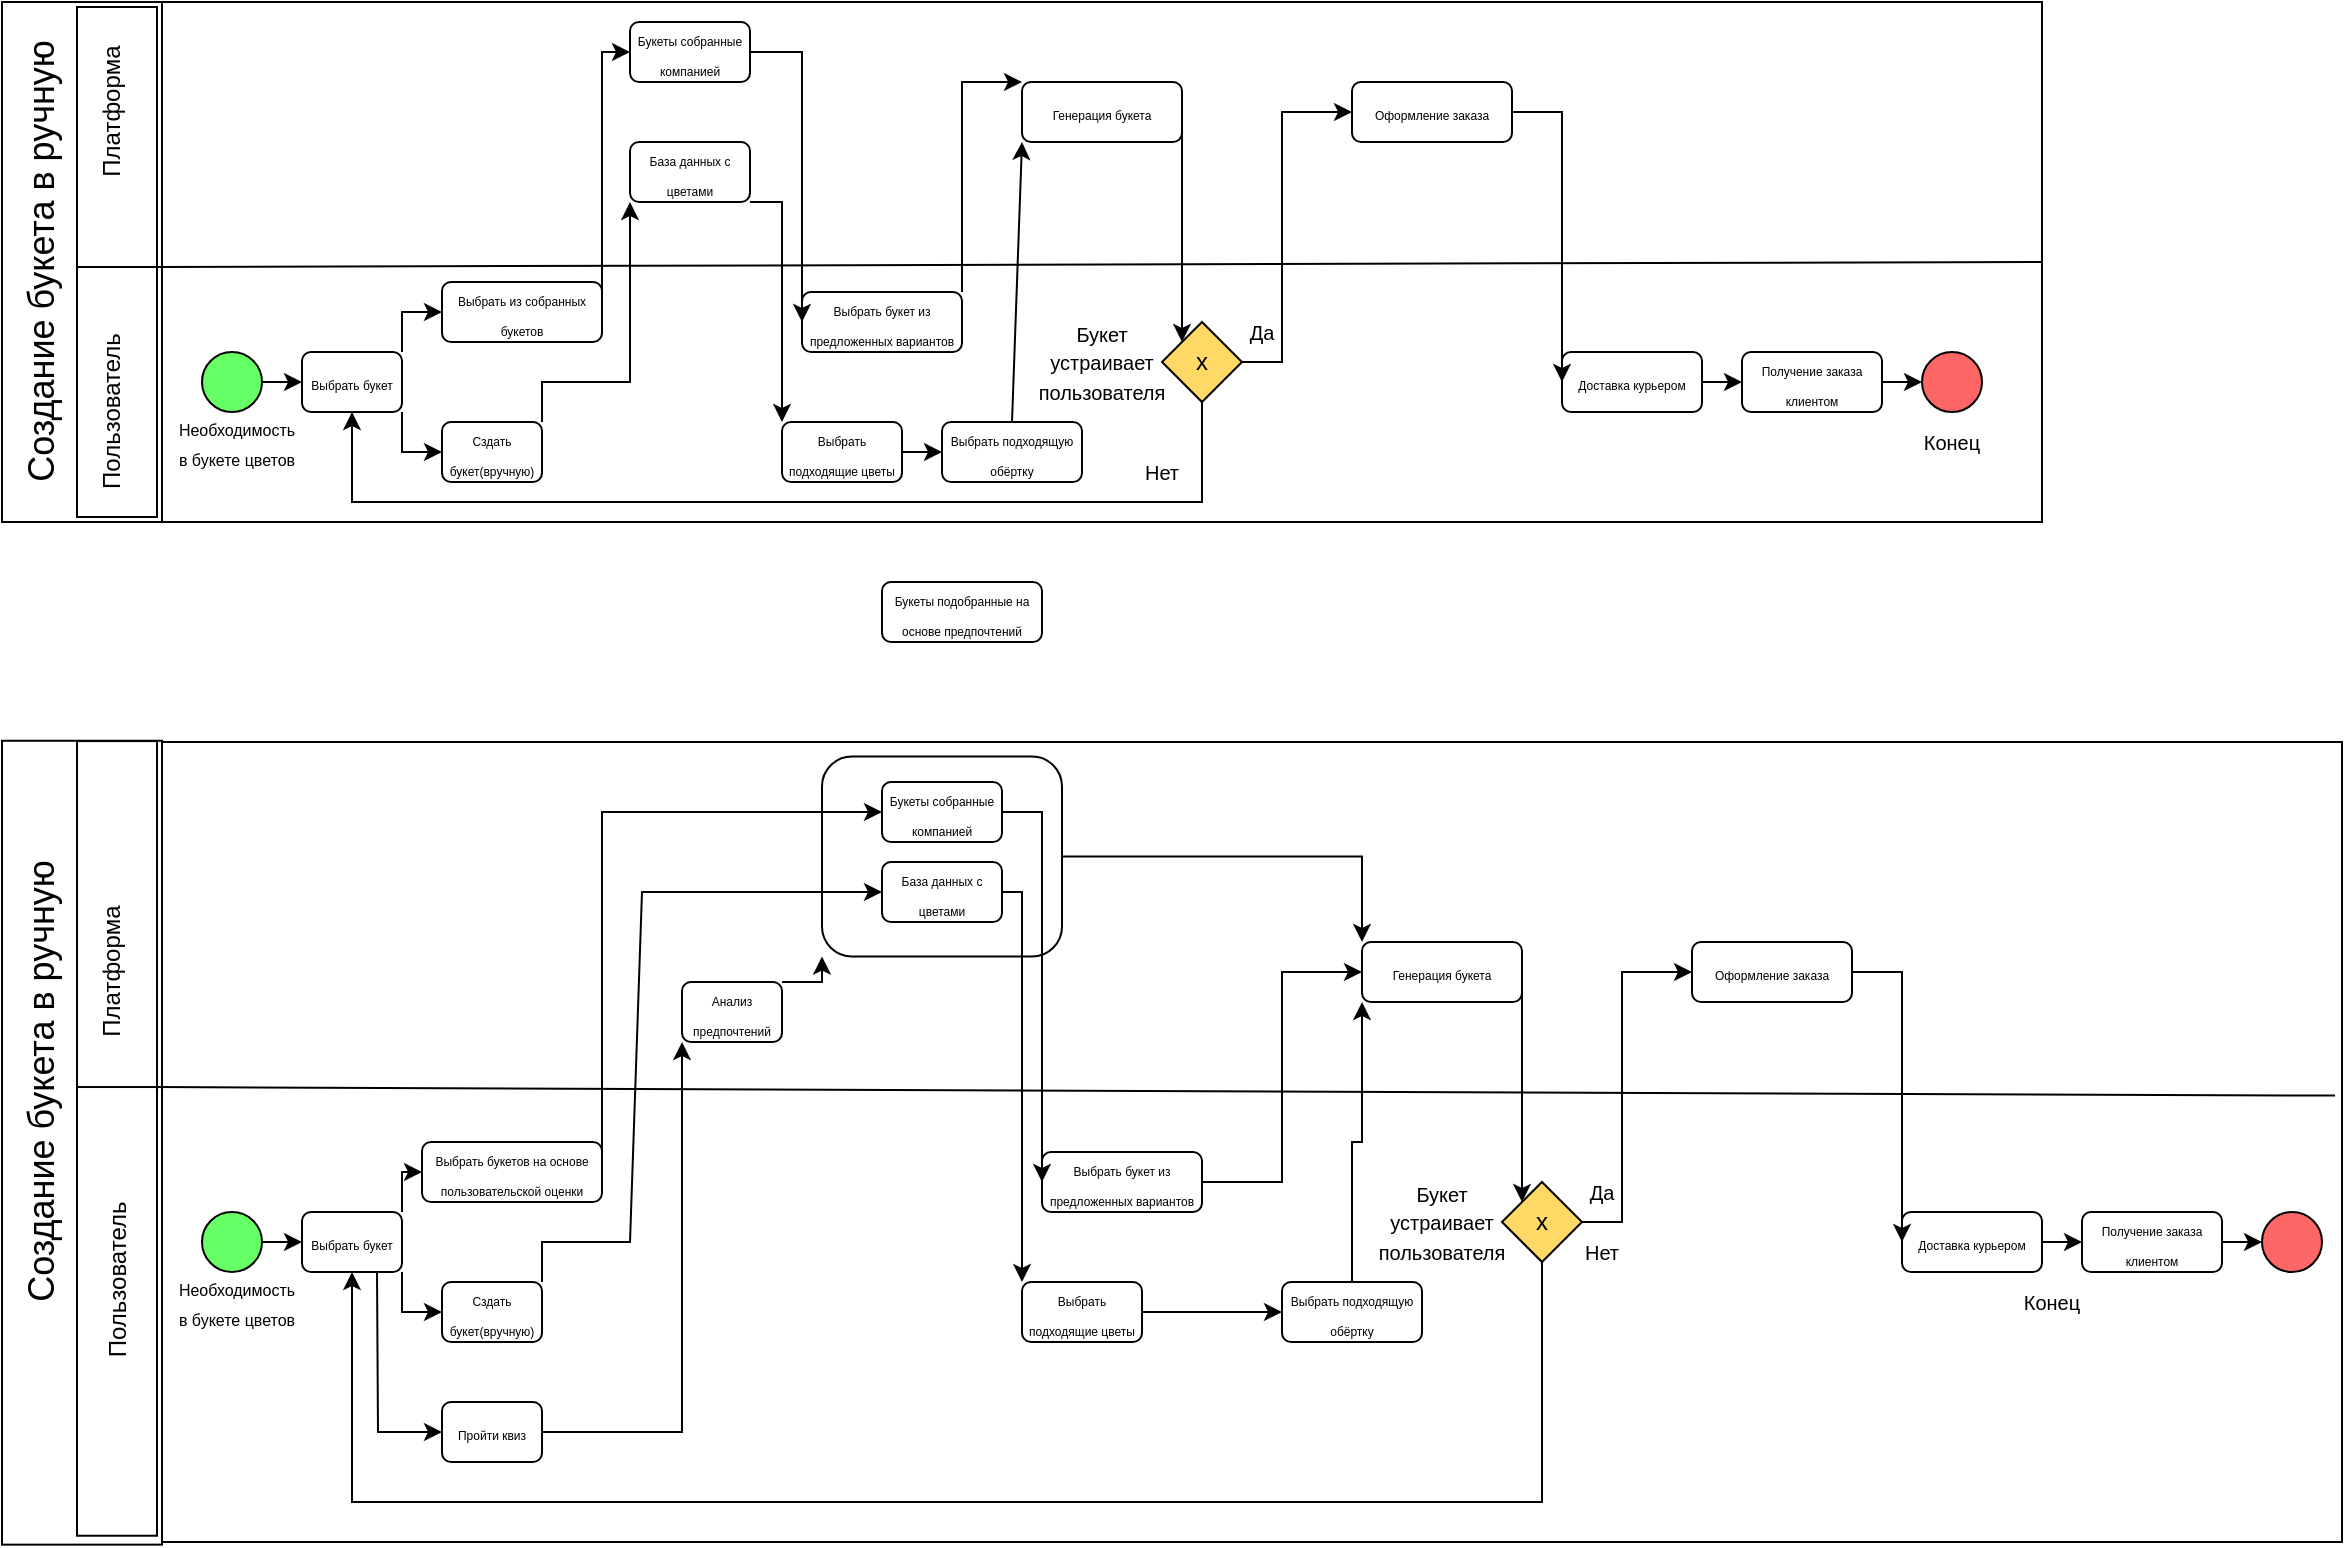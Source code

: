 <mxfile version="24.7.17">
  <diagram name="Страница — 1" id="3rtlXVry58zjv5SGgoLC">
    <mxGraphModel dx="115" dy="61" grid="1" gridSize="10" guides="1" tooltips="1" connect="1" arrows="1" fold="1" page="1" pageScale="1" pageWidth="827" pageHeight="1169" math="0" shadow="0">
      <root>
        <mxCell id="0" />
        <mxCell id="1" parent="0" />
        <mxCell id="7-rm_d8dObLClZ-sB8C9-96" value="" style="rounded=0;whiteSpace=wrap;html=1;" vertex="1" parent="1">
          <mxGeometry x="50" y="500" width="1160" height="400" as="geometry" />
        </mxCell>
        <mxCell id="7-rm_d8dObLClZ-sB8C9-5" value="" style="rounded=0;whiteSpace=wrap;html=1;" vertex="1" parent="1">
          <mxGeometry x="50" y="130" width="1010" height="260" as="geometry" />
        </mxCell>
        <mxCell id="7-rm_d8dObLClZ-sB8C9-7" value="" style="rounded=0;whiteSpace=wrap;html=1;rotation=-90;" vertex="1" parent="1">
          <mxGeometry x="-50" y="220" width="260" height="80" as="geometry" />
        </mxCell>
        <mxCell id="7-rm_d8dObLClZ-sB8C9-8" value="" style="rounded=0;whiteSpace=wrap;html=1;rotation=-90;" vertex="1" parent="1">
          <mxGeometry x="32.5" y="177.5" width="130" height="40" as="geometry" />
        </mxCell>
        <mxCell id="7-rm_d8dObLClZ-sB8C9-1" value="" style="ellipse;whiteSpace=wrap;html=1;aspect=fixed;fillColor=#66FF66;" vertex="1" parent="1">
          <mxGeometry x="140" y="305" width="30" height="30" as="geometry" />
        </mxCell>
        <mxCell id="7-rm_d8dObLClZ-sB8C9-2" value="&lt;font style=&quot;font-size: 18px;&quot;&gt;Создание букета в ручную&lt;/font&gt;" style="text;html=1;align=center;verticalAlign=middle;resizable=0;points=[];autosize=1;strokeColor=none;fillColor=none;rotation=-90;" vertex="1" parent="1">
          <mxGeometry x="-65" y="240" width="250" height="40" as="geometry" />
        </mxCell>
        <mxCell id="7-rm_d8dObLClZ-sB8C9-3" value="Платформа" style="text;html=1;align=center;verticalAlign=middle;resizable=0;points=[];autosize=1;strokeColor=none;fillColor=none;rotation=-90;" vertex="1" parent="1">
          <mxGeometry x="50" y="170" width="90" height="30" as="geometry" />
        </mxCell>
        <mxCell id="7-rm_d8dObLClZ-sB8C9-9" value="" style="rounded=0;whiteSpace=wrap;html=1;rotation=-90;" vertex="1" parent="1">
          <mxGeometry x="35" y="305" width="125" height="40" as="geometry" />
        </mxCell>
        <mxCell id="7-rm_d8dObLClZ-sB8C9-155" style="edgeStyle=orthogonalEdgeStyle;rounded=0;orthogonalLoop=1;jettySize=auto;html=1;exitX=1;exitY=0.5;exitDx=0;exitDy=0;entryX=0;entryY=0;entryDx=0;entryDy=0;" edge="1" parent="1" source="7-rm_d8dObLClZ-sB8C9-146" target="7-rm_d8dObLClZ-sB8C9-113">
          <mxGeometry relative="1" as="geometry" />
        </mxCell>
        <mxCell id="7-rm_d8dObLClZ-sB8C9-146" value="" style="rounded=1;whiteSpace=wrap;html=1;" vertex="1" parent="1">
          <mxGeometry x="450" y="507.27" width="120" height="100" as="geometry" />
        </mxCell>
        <mxCell id="7-rm_d8dObLClZ-sB8C9-4" value="Пользователь" style="text;html=1;align=center;verticalAlign=middle;resizable=0;points=[];autosize=1;strokeColor=none;fillColor=none;rotation=-90;" vertex="1" parent="1">
          <mxGeometry x="45" y="320" width="100" height="30" as="geometry" />
        </mxCell>
        <mxCell id="7-rm_d8dObLClZ-sB8C9-10" value="" style="endArrow=none;html=1;rounded=0;exitX=1;exitY=0.5;exitDx=0;exitDy=0;entryX=1;entryY=1;entryDx=0;entryDy=0;" edge="1" parent="1" source="7-rm_d8dObLClZ-sB8C9-5" target="7-rm_d8dObLClZ-sB8C9-9">
          <mxGeometry width="50" height="50" relative="1" as="geometry">
            <mxPoint x="505.312" y="480" as="sourcePoint" />
            <mxPoint x="460" y="430" as="targetPoint" />
          </mxGeometry>
        </mxCell>
        <mxCell id="7-rm_d8dObLClZ-sB8C9-11" value="&lt;font style=&quot;font-size: 6px;&quot;&gt;Выбрать букет&lt;/font&gt;" style="rounded=1;whiteSpace=wrap;html=1;" vertex="1" parent="1">
          <mxGeometry x="190" y="305" width="50" height="30" as="geometry" />
        </mxCell>
        <mxCell id="7-rm_d8dObLClZ-sB8C9-12" value="&lt;font style=&quot;font-size: 6px;&quot;&gt;Сздать букет(вручную)&lt;/font&gt;" style="rounded=1;whiteSpace=wrap;html=1;" vertex="1" parent="1">
          <mxGeometry x="260" y="340" width="50" height="30" as="geometry" />
        </mxCell>
        <mxCell id="7-rm_d8dObLClZ-sB8C9-13" value="&lt;span style=&quot;font-size: 6px;&quot;&gt;Выбрать подходящие цветы&lt;/span&gt;" style="rounded=1;whiteSpace=wrap;html=1;" vertex="1" parent="1">
          <mxGeometry x="430" y="340" width="60" height="30" as="geometry" />
        </mxCell>
        <mxCell id="7-rm_d8dObLClZ-sB8C9-14" value="&lt;span style=&quot;font-size: 6px;&quot;&gt;Выбрать подходящую обёртку&lt;/span&gt;" style="rounded=1;whiteSpace=wrap;html=1;" vertex="1" parent="1">
          <mxGeometry x="510" y="340" width="70" height="30" as="geometry" />
        </mxCell>
        <mxCell id="7-rm_d8dObLClZ-sB8C9-16" value="&lt;font style=&quot;font-size: 6px;&quot;&gt;Выбрать букет из предложенных вариантов&lt;/font&gt;" style="rounded=1;whiteSpace=wrap;html=1;" vertex="1" parent="1">
          <mxGeometry x="440" y="275" width="80" height="30" as="geometry" />
        </mxCell>
        <mxCell id="7-rm_d8dObLClZ-sB8C9-18" value="&lt;span style=&quot;font-size: 6px;&quot;&gt;Оформление заказа&lt;/span&gt;" style="rounded=1;whiteSpace=wrap;html=1;" vertex="1" parent="1">
          <mxGeometry x="715" y="170" width="80" height="30" as="geometry" />
        </mxCell>
        <mxCell id="7-rm_d8dObLClZ-sB8C9-19" value="х" style="rhombus;whiteSpace=wrap;html=1;fillColor=#FFD966;" vertex="1" parent="1">
          <mxGeometry x="620" y="290" width="40" height="40" as="geometry" />
        </mxCell>
        <mxCell id="7-rm_d8dObLClZ-sB8C9-21" value="&lt;font style=&quot;font-size: 10px;&quot;&gt;Букет устраивает пользователя&lt;/font&gt;" style="text;html=1;align=center;verticalAlign=middle;whiteSpace=wrap;rounded=0;" vertex="1" parent="1">
          <mxGeometry x="560" y="295" width="60" height="30" as="geometry" />
        </mxCell>
        <mxCell id="7-rm_d8dObLClZ-sB8C9-22" value="&lt;span style=&quot;font-size: 6px;&quot;&gt;Генерация букета&lt;/span&gt;" style="rounded=1;whiteSpace=wrap;html=1;" vertex="1" parent="1">
          <mxGeometry x="550" y="170" width="80" height="30" as="geometry" />
        </mxCell>
        <mxCell id="7-rm_d8dObLClZ-sB8C9-24" value="" style="endArrow=classic;html=1;rounded=0;exitX=1;exitY=0.5;exitDx=0;exitDy=0;entryX=0;entryY=0.5;entryDx=0;entryDy=0;" edge="1" parent="1" source="7-rm_d8dObLClZ-sB8C9-1" target="7-rm_d8dObLClZ-sB8C9-11">
          <mxGeometry width="50" height="50" relative="1" as="geometry">
            <mxPoint x="170" y="300" as="sourcePoint" />
            <mxPoint x="220" y="250" as="targetPoint" />
          </mxGeometry>
        </mxCell>
        <mxCell id="7-rm_d8dObLClZ-sB8C9-25" value="" style="endArrow=classic;html=1;rounded=0;exitX=1;exitY=0;exitDx=0;exitDy=0;entryX=0;entryY=0.5;entryDx=0;entryDy=0;" edge="1" parent="1" source="7-rm_d8dObLClZ-sB8C9-11" target="7-rm_d8dObLClZ-sB8C9-91">
          <mxGeometry width="50" height="50" relative="1" as="geometry">
            <mxPoint x="440" y="310" as="sourcePoint" />
            <mxPoint x="490" y="260" as="targetPoint" />
            <Array as="points">
              <mxPoint x="240" y="285" />
            </Array>
          </mxGeometry>
        </mxCell>
        <mxCell id="7-rm_d8dObLClZ-sB8C9-26" value="" style="endArrow=classic;html=1;rounded=0;exitX=1;exitY=1;exitDx=0;exitDy=0;entryX=0;entryY=0.5;entryDx=0;entryDy=0;" edge="1" parent="1" source="7-rm_d8dObLClZ-sB8C9-11" target="7-rm_d8dObLClZ-sB8C9-12">
          <mxGeometry width="50" height="50" relative="1" as="geometry">
            <mxPoint x="440" y="310" as="sourcePoint" />
            <mxPoint x="490" y="260" as="targetPoint" />
            <Array as="points">
              <mxPoint x="240" y="355" />
            </Array>
          </mxGeometry>
        </mxCell>
        <mxCell id="7-rm_d8dObLClZ-sB8C9-28" value="" style="endArrow=classic;html=1;rounded=0;exitX=1;exitY=0.5;exitDx=0;exitDy=0;entryX=0;entryY=0.5;entryDx=0;entryDy=0;" edge="1" parent="1" source="7-rm_d8dObLClZ-sB8C9-13" target="7-rm_d8dObLClZ-sB8C9-14">
          <mxGeometry width="50" height="50" relative="1" as="geometry">
            <mxPoint x="530" y="310" as="sourcePoint" />
            <mxPoint x="580" y="260" as="targetPoint" />
          </mxGeometry>
        </mxCell>
        <mxCell id="7-rm_d8dObLClZ-sB8C9-29" value="" style="endArrow=classic;html=1;rounded=0;exitX=1;exitY=0;exitDx=0;exitDy=0;entryX=0;entryY=0;entryDx=0;entryDy=0;" edge="1" parent="1" source="7-rm_d8dObLClZ-sB8C9-16" target="7-rm_d8dObLClZ-sB8C9-22">
          <mxGeometry width="50" height="50" relative="1" as="geometry">
            <mxPoint x="540" y="310" as="sourcePoint" />
            <mxPoint x="590" y="260" as="targetPoint" />
            <Array as="points">
              <mxPoint x="520" y="170" />
            </Array>
          </mxGeometry>
        </mxCell>
        <mxCell id="7-rm_d8dObLClZ-sB8C9-30" value="" style="endArrow=classic;html=1;rounded=0;exitX=0.5;exitY=0;exitDx=0;exitDy=0;entryX=0;entryY=1;entryDx=0;entryDy=0;" edge="1" parent="1" source="7-rm_d8dObLClZ-sB8C9-14" target="7-rm_d8dObLClZ-sB8C9-22">
          <mxGeometry width="50" height="50" relative="1" as="geometry">
            <mxPoint x="540" y="310" as="sourcePoint" />
            <mxPoint x="590" y="260" as="targetPoint" />
            <Array as="points" />
          </mxGeometry>
        </mxCell>
        <mxCell id="7-rm_d8dObLClZ-sB8C9-31" value="" style="endArrow=classic;html=1;rounded=0;entryX=0;entryY=0;entryDx=0;entryDy=0;exitX=1;exitY=0.5;exitDx=0;exitDy=0;" edge="1" parent="1" source="7-rm_d8dObLClZ-sB8C9-22" target="7-rm_d8dObLClZ-sB8C9-19">
          <mxGeometry width="50" height="50" relative="1" as="geometry">
            <mxPoint x="540" y="310" as="sourcePoint" />
            <mxPoint x="590" y="260" as="targetPoint" />
            <Array as="points" />
          </mxGeometry>
        </mxCell>
        <mxCell id="7-rm_d8dObLClZ-sB8C9-32" value="" style="endArrow=classic;html=1;rounded=0;entryX=0;entryY=0.5;entryDx=0;entryDy=0;exitX=1;exitY=0.5;exitDx=0;exitDy=0;" edge="1" parent="1" source="7-rm_d8dObLClZ-sB8C9-19" target="7-rm_d8dObLClZ-sB8C9-18">
          <mxGeometry width="50" height="50" relative="1" as="geometry">
            <mxPoint x="540" y="310" as="sourcePoint" />
            <mxPoint x="590" y="260" as="targetPoint" />
            <Array as="points">
              <mxPoint x="680" y="310" />
              <mxPoint x="680" y="185" />
            </Array>
          </mxGeometry>
        </mxCell>
        <mxCell id="7-rm_d8dObLClZ-sB8C9-35" value="&lt;span style=&quot;font-size: 6px;&quot;&gt;Д&lt;/span&gt;&lt;span style=&quot;font-size: 6px; background-color: initial;&quot;&gt;оставка курьером&lt;/span&gt;" style="rounded=1;whiteSpace=wrap;html=1;" vertex="1" parent="1">
          <mxGeometry x="820" y="305" width="70" height="30" as="geometry" />
        </mxCell>
        <mxCell id="7-rm_d8dObLClZ-sB8C9-36" value="" style="endArrow=classic;html=1;rounded=0;entryX=0;entryY=0.5;entryDx=0;entryDy=0;exitX=1;exitY=0.5;exitDx=0;exitDy=0;" edge="1" parent="1" source="7-rm_d8dObLClZ-sB8C9-18" target="7-rm_d8dObLClZ-sB8C9-35">
          <mxGeometry width="50" height="50" relative="1" as="geometry">
            <mxPoint x="700" y="310" as="sourcePoint" />
            <mxPoint x="750" y="260" as="targetPoint" />
            <Array as="points">
              <mxPoint x="820" y="185" />
            </Array>
          </mxGeometry>
        </mxCell>
        <mxCell id="7-rm_d8dObLClZ-sB8C9-45" style="edgeStyle=orthogonalEdgeStyle;rounded=0;orthogonalLoop=1;jettySize=auto;html=1;exitX=1;exitY=0.5;exitDx=0;exitDy=0;entryX=0;entryY=0.5;entryDx=0;entryDy=0;" edge="1" parent="1" source="7-rm_d8dObLClZ-sB8C9-37" target="7-rm_d8dObLClZ-sB8C9-44">
          <mxGeometry relative="1" as="geometry" />
        </mxCell>
        <mxCell id="7-rm_d8dObLClZ-sB8C9-37" value="&lt;span style=&quot;font-size: 6px;&quot;&gt;Получение заказа клиентом&lt;/span&gt;" style="rounded=1;whiteSpace=wrap;html=1;" vertex="1" parent="1">
          <mxGeometry x="910" y="305" width="70" height="30" as="geometry" />
        </mxCell>
        <mxCell id="7-rm_d8dObLClZ-sB8C9-38" value="" style="endArrow=classic;html=1;rounded=0;exitX=1;exitY=0.5;exitDx=0;exitDy=0;entryX=0;entryY=0.5;entryDx=0;entryDy=0;" edge="1" parent="1" source="7-rm_d8dObLClZ-sB8C9-35" target="7-rm_d8dObLClZ-sB8C9-37">
          <mxGeometry width="50" height="50" relative="1" as="geometry">
            <mxPoint x="700" y="310" as="sourcePoint" />
            <mxPoint x="750" y="260" as="targetPoint" />
          </mxGeometry>
        </mxCell>
        <mxCell id="7-rm_d8dObLClZ-sB8C9-39" value="" style="endArrow=classic;html=1;rounded=0;exitX=0.5;exitY=1;exitDx=0;exitDy=0;entryX=0.5;entryY=1;entryDx=0;entryDy=0;" edge="1" parent="1" source="7-rm_d8dObLClZ-sB8C9-19" target="7-rm_d8dObLClZ-sB8C9-11">
          <mxGeometry width="50" height="50" relative="1" as="geometry">
            <mxPoint x="670" y="290" as="sourcePoint" />
            <mxPoint x="720" y="240" as="targetPoint" />
            <Array as="points">
              <mxPoint x="640" y="380" />
              <mxPoint x="215" y="380" />
            </Array>
          </mxGeometry>
        </mxCell>
        <mxCell id="7-rm_d8dObLClZ-sB8C9-41" value="&lt;font style=&quot;font-size: 10px;&quot;&gt;Нет&lt;/font&gt;" style="text;html=1;align=center;verticalAlign=middle;whiteSpace=wrap;rounded=0;" vertex="1" parent="1">
          <mxGeometry x="590" y="350" width="60" height="30" as="geometry" />
        </mxCell>
        <mxCell id="7-rm_d8dObLClZ-sB8C9-42" value="&lt;font style=&quot;font-size: 10px;&quot;&gt;Да&lt;/font&gt;" style="text;html=1;align=center;verticalAlign=middle;whiteSpace=wrap;rounded=0;" vertex="1" parent="1">
          <mxGeometry x="640" y="280" width="60" height="30" as="geometry" />
        </mxCell>
        <mxCell id="7-rm_d8dObLClZ-sB8C9-44" value="" style="ellipse;whiteSpace=wrap;html=1;aspect=fixed;fillColor=#FF6666;" vertex="1" parent="1">
          <mxGeometry x="1000" y="305" width="30" height="30" as="geometry" />
        </mxCell>
        <mxCell id="7-rm_d8dObLClZ-sB8C9-46" value="&lt;font style=&quot;font-size: 10px;&quot;&gt;Конец&lt;/font&gt;" style="text;html=1;align=center;verticalAlign=middle;whiteSpace=wrap;rounded=0;" vertex="1" parent="1">
          <mxGeometry x="985" y="335" width="60" height="30" as="geometry" />
        </mxCell>
        <mxCell id="7-rm_d8dObLClZ-sB8C9-47" value="&lt;font style=&quot;font-size: 8px;&quot;&gt;Необходимость в букете цветов&lt;/font&gt;" style="text;html=1;align=center;verticalAlign=middle;whiteSpace=wrap;rounded=0;" vertex="1" parent="1">
          <mxGeometry x="125" y="335" width="65" height="30" as="geometry" />
        </mxCell>
        <mxCell id="7-rm_d8dObLClZ-sB8C9-87" value="&lt;span style=&quot;font-size: 6px;&quot;&gt;Букеты собранные компанией&lt;/span&gt;" style="rounded=1;whiteSpace=wrap;html=1;" vertex="1" parent="1">
          <mxGeometry x="354" y="140" width="60" height="30" as="geometry" />
        </mxCell>
        <mxCell id="7-rm_d8dObLClZ-sB8C9-88" value="" style="endArrow=classic;html=1;rounded=0;exitX=1;exitY=0.5;exitDx=0;exitDy=0;entryX=0;entryY=0.5;entryDx=0;entryDy=0;" edge="1" parent="1" source="7-rm_d8dObLClZ-sB8C9-87" target="7-rm_d8dObLClZ-sB8C9-16">
          <mxGeometry width="50" height="50" relative="1" as="geometry">
            <mxPoint x="380" y="310" as="sourcePoint" />
            <mxPoint x="430" y="260" as="targetPoint" />
            <Array as="points">
              <mxPoint x="440" y="155" />
            </Array>
          </mxGeometry>
        </mxCell>
        <mxCell id="7-rm_d8dObLClZ-sB8C9-91" value="&lt;font style=&quot;font-size: 6px;&quot;&gt;Выбрать из собранных букетов&lt;/font&gt;" style="rounded=1;whiteSpace=wrap;html=1;" vertex="1" parent="1">
          <mxGeometry x="260" y="270" width="80" height="30" as="geometry" />
        </mxCell>
        <mxCell id="7-rm_d8dObLClZ-sB8C9-92" value="" style="endArrow=classic;html=1;rounded=0;exitX=1;exitY=0.5;exitDx=0;exitDy=0;entryX=0;entryY=0.5;entryDx=0;entryDy=0;" edge="1" parent="1" source="7-rm_d8dObLClZ-sB8C9-91" target="7-rm_d8dObLClZ-sB8C9-87">
          <mxGeometry width="50" height="50" relative="1" as="geometry">
            <mxPoint x="390" y="290" as="sourcePoint" />
            <mxPoint x="440" y="240" as="targetPoint" />
            <Array as="points">
              <mxPoint x="340" y="155" />
            </Array>
          </mxGeometry>
        </mxCell>
        <mxCell id="7-rm_d8dObLClZ-sB8C9-93" value="&lt;span style=&quot;font-size: 6px;&quot;&gt;База данных с цветами&lt;/span&gt;" style="rounded=1;whiteSpace=wrap;html=1;" vertex="1" parent="1">
          <mxGeometry x="354" y="200" width="60" height="30" as="geometry" />
        </mxCell>
        <mxCell id="7-rm_d8dObLClZ-sB8C9-94" value="" style="endArrow=classic;html=1;rounded=0;entryX=0;entryY=1;entryDx=0;entryDy=0;exitX=1;exitY=0;exitDx=0;exitDy=0;" edge="1" parent="1" source="7-rm_d8dObLClZ-sB8C9-12" target="7-rm_d8dObLClZ-sB8C9-93">
          <mxGeometry width="50" height="50" relative="1" as="geometry">
            <mxPoint x="400" y="300" as="sourcePoint" />
            <mxPoint x="450" y="250" as="targetPoint" />
            <Array as="points">
              <mxPoint x="310" y="320" />
              <mxPoint x="354" y="320" />
            </Array>
          </mxGeometry>
        </mxCell>
        <mxCell id="7-rm_d8dObLClZ-sB8C9-95" value="" style="endArrow=classic;html=1;rounded=0;entryX=0;entryY=0;entryDx=0;entryDy=0;exitX=1;exitY=1;exitDx=0;exitDy=0;" edge="1" parent="1" source="7-rm_d8dObLClZ-sB8C9-93" target="7-rm_d8dObLClZ-sB8C9-13">
          <mxGeometry width="50" height="50" relative="1" as="geometry">
            <mxPoint x="400" y="300" as="sourcePoint" />
            <mxPoint x="450" y="250" as="targetPoint" />
            <Array as="points">
              <mxPoint x="430" y="230" />
            </Array>
          </mxGeometry>
        </mxCell>
        <mxCell id="7-rm_d8dObLClZ-sB8C9-97" value="" style="rounded=0;whiteSpace=wrap;html=1;rotation=-90;" vertex="1" parent="1">
          <mxGeometry x="-120.96" y="660.35" width="401.94" height="80" as="geometry" />
        </mxCell>
        <mxCell id="7-rm_d8dObLClZ-sB8C9-98" value="" style="rounded=0;whiteSpace=wrap;html=1;rotation=-90;" vertex="1" parent="1">
          <mxGeometry x="9.78" y="567.27" width="175.46" height="40" as="geometry" />
        </mxCell>
        <mxCell id="7-rm_d8dObLClZ-sB8C9-99" value="" style="ellipse;whiteSpace=wrap;html=1;aspect=fixed;fillColor=#66FF66;" vertex="1" parent="1">
          <mxGeometry x="140" y="735" width="30" height="30" as="geometry" />
        </mxCell>
        <mxCell id="7-rm_d8dObLClZ-sB8C9-100" value="&lt;font style=&quot;font-size: 18px;&quot;&gt;Создание букета в ручную&lt;/font&gt;" style="text;html=1;align=center;verticalAlign=middle;resizable=0;points=[];autosize=1;strokeColor=none;fillColor=none;rotation=-90;" vertex="1" parent="1">
          <mxGeometry x="-65" y="650" width="250" height="40" as="geometry" />
        </mxCell>
        <mxCell id="7-rm_d8dObLClZ-sB8C9-101" value="Платформа" style="text;html=1;align=center;verticalAlign=middle;resizable=0;points=[];autosize=1;strokeColor=none;fillColor=none;rotation=-90;" vertex="1" parent="1">
          <mxGeometry x="50" y="600" width="90" height="30" as="geometry" />
        </mxCell>
        <mxCell id="7-rm_d8dObLClZ-sB8C9-102" value="" style="rounded=0;whiteSpace=wrap;html=1;rotation=-90;" vertex="1" parent="1">
          <mxGeometry x="-14.67" y="764.69" width="224.35" height="40" as="geometry" />
        </mxCell>
        <mxCell id="7-rm_d8dObLClZ-sB8C9-103" value="Пользователь" style="text;html=1;align=center;verticalAlign=middle;resizable=0;points=[];autosize=1;strokeColor=none;fillColor=none;rotation=-90;" vertex="1" parent="1">
          <mxGeometry x="47.5" y="754.7" width="100" height="30" as="geometry" />
        </mxCell>
        <mxCell id="7-rm_d8dObLClZ-sB8C9-104" value="" style="endArrow=none;html=1;rounded=0;exitX=0.997;exitY=0.442;exitDx=0;exitDy=0;entryX=1;entryY=1;entryDx=0;entryDy=0;exitPerimeter=0;" edge="1" parent="1" source="7-rm_d8dObLClZ-sB8C9-96" target="7-rm_d8dObLClZ-sB8C9-102">
          <mxGeometry width="50" height="50" relative="1" as="geometry">
            <mxPoint x="505.312" y="910" as="sourcePoint" />
            <mxPoint x="460" y="860" as="targetPoint" />
          </mxGeometry>
        </mxCell>
        <mxCell id="7-rm_d8dObLClZ-sB8C9-105" value="&lt;font style=&quot;font-size: 6px;&quot;&gt;Выбрать букет&lt;/font&gt;" style="rounded=1;whiteSpace=wrap;html=1;" vertex="1" parent="1">
          <mxGeometry x="190" y="735" width="50" height="30" as="geometry" />
        </mxCell>
        <mxCell id="7-rm_d8dObLClZ-sB8C9-106" value="&lt;font style=&quot;font-size: 6px;&quot;&gt;Сздать букет(вручную)&lt;/font&gt;" style="rounded=1;whiteSpace=wrap;html=1;" vertex="1" parent="1">
          <mxGeometry x="260" y="770" width="50" height="30" as="geometry" />
        </mxCell>
        <mxCell id="7-rm_d8dObLClZ-sB8C9-107" value="&lt;span style=&quot;font-size: 6px;&quot;&gt;Выбрать подходящие цветы&lt;/span&gt;" style="rounded=1;whiteSpace=wrap;html=1;" vertex="1" parent="1">
          <mxGeometry x="550" y="770" width="60" height="30" as="geometry" />
        </mxCell>
        <mxCell id="7-rm_d8dObLClZ-sB8C9-154" style="edgeStyle=orthogonalEdgeStyle;rounded=0;orthogonalLoop=1;jettySize=auto;html=1;exitX=0.5;exitY=0;exitDx=0;exitDy=0;entryX=0;entryY=1;entryDx=0;entryDy=0;" edge="1" parent="1" source="7-rm_d8dObLClZ-sB8C9-108" target="7-rm_d8dObLClZ-sB8C9-113">
          <mxGeometry relative="1" as="geometry" />
        </mxCell>
        <mxCell id="7-rm_d8dObLClZ-sB8C9-108" value="&lt;span style=&quot;font-size: 6px;&quot;&gt;Выбрать подходящую обёртку&lt;/span&gt;" style="rounded=1;whiteSpace=wrap;html=1;" vertex="1" parent="1">
          <mxGeometry x="680" y="770" width="70" height="30" as="geometry" />
        </mxCell>
        <mxCell id="7-rm_d8dObLClZ-sB8C9-153" style="edgeStyle=orthogonalEdgeStyle;rounded=0;orthogonalLoop=1;jettySize=auto;html=1;exitX=1;exitY=0.5;exitDx=0;exitDy=0;entryX=0;entryY=0.5;entryDx=0;entryDy=0;" edge="1" parent="1" source="7-rm_d8dObLClZ-sB8C9-109" target="7-rm_d8dObLClZ-sB8C9-113">
          <mxGeometry relative="1" as="geometry" />
        </mxCell>
        <mxCell id="7-rm_d8dObLClZ-sB8C9-109" value="&lt;font style=&quot;font-size: 6px;&quot;&gt;Выбрать букет из предложенных вариантов&lt;/font&gt;" style="rounded=1;whiteSpace=wrap;html=1;" vertex="1" parent="1">
          <mxGeometry x="560" y="705" width="80" height="30" as="geometry" />
        </mxCell>
        <mxCell id="7-rm_d8dObLClZ-sB8C9-110" value="&lt;span style=&quot;font-size: 6px;&quot;&gt;Оформление заказа&lt;/span&gt;" style="rounded=1;whiteSpace=wrap;html=1;" vertex="1" parent="1">
          <mxGeometry x="885" y="600" width="80" height="30" as="geometry" />
        </mxCell>
        <mxCell id="7-rm_d8dObLClZ-sB8C9-111" value="х" style="rhombus;whiteSpace=wrap;html=1;fillColor=#FFD966;" vertex="1" parent="1">
          <mxGeometry x="790" y="720" width="40" height="40" as="geometry" />
        </mxCell>
        <mxCell id="7-rm_d8dObLClZ-sB8C9-112" value="&lt;font style=&quot;font-size: 10px;&quot;&gt;Букет устраивает пользователя&lt;/font&gt;" style="text;html=1;align=center;verticalAlign=middle;whiteSpace=wrap;rounded=0;" vertex="1" parent="1">
          <mxGeometry x="730" y="725" width="60" height="30" as="geometry" />
        </mxCell>
        <mxCell id="7-rm_d8dObLClZ-sB8C9-113" value="&lt;span style=&quot;font-size: 6px;&quot;&gt;Генерация букета&lt;/span&gt;" style="rounded=1;whiteSpace=wrap;html=1;" vertex="1" parent="1">
          <mxGeometry x="720" y="600" width="80" height="30" as="geometry" />
        </mxCell>
        <mxCell id="7-rm_d8dObLClZ-sB8C9-114" value="" style="endArrow=classic;html=1;rounded=0;exitX=1;exitY=0.5;exitDx=0;exitDy=0;entryX=0;entryY=0.5;entryDx=0;entryDy=0;" edge="1" parent="1" source="7-rm_d8dObLClZ-sB8C9-99" target="7-rm_d8dObLClZ-sB8C9-105">
          <mxGeometry width="50" height="50" relative="1" as="geometry">
            <mxPoint x="170" y="730" as="sourcePoint" />
            <mxPoint x="220" y="680" as="targetPoint" />
          </mxGeometry>
        </mxCell>
        <mxCell id="7-rm_d8dObLClZ-sB8C9-115" value="" style="endArrow=classic;html=1;rounded=0;exitX=1;exitY=0;exitDx=0;exitDy=0;entryX=0;entryY=0.5;entryDx=0;entryDy=0;" edge="1" parent="1" source="7-rm_d8dObLClZ-sB8C9-105" target="7-rm_d8dObLClZ-sB8C9-135">
          <mxGeometry width="50" height="50" relative="1" as="geometry">
            <mxPoint x="440" y="740" as="sourcePoint" />
            <mxPoint x="490" y="690" as="targetPoint" />
            <Array as="points">
              <mxPoint x="240" y="715" />
            </Array>
          </mxGeometry>
        </mxCell>
        <mxCell id="7-rm_d8dObLClZ-sB8C9-116" value="" style="endArrow=classic;html=1;rounded=0;exitX=1;exitY=1;exitDx=0;exitDy=0;entryX=0;entryY=0.5;entryDx=0;entryDy=0;" edge="1" parent="1" source="7-rm_d8dObLClZ-sB8C9-105" target="7-rm_d8dObLClZ-sB8C9-106">
          <mxGeometry width="50" height="50" relative="1" as="geometry">
            <mxPoint x="440" y="740" as="sourcePoint" />
            <mxPoint x="490" y="690" as="targetPoint" />
            <Array as="points">
              <mxPoint x="240" y="785" />
            </Array>
          </mxGeometry>
        </mxCell>
        <mxCell id="7-rm_d8dObLClZ-sB8C9-117" value="" style="endArrow=classic;html=1;rounded=0;exitX=1;exitY=0.5;exitDx=0;exitDy=0;entryX=0;entryY=0.5;entryDx=0;entryDy=0;" edge="1" parent="1" source="7-rm_d8dObLClZ-sB8C9-107" target="7-rm_d8dObLClZ-sB8C9-108">
          <mxGeometry width="50" height="50" relative="1" as="geometry">
            <mxPoint x="660" y="785" as="sourcePoint" />
            <mxPoint x="750" y="690" as="targetPoint" />
          </mxGeometry>
        </mxCell>
        <mxCell id="7-rm_d8dObLClZ-sB8C9-120" value="" style="endArrow=classic;html=1;rounded=0;entryX=0;entryY=0;entryDx=0;entryDy=0;exitX=1;exitY=0.5;exitDx=0;exitDy=0;" edge="1" parent="1" source="7-rm_d8dObLClZ-sB8C9-113" target="7-rm_d8dObLClZ-sB8C9-111">
          <mxGeometry width="50" height="50" relative="1" as="geometry">
            <mxPoint x="710" y="740" as="sourcePoint" />
            <mxPoint x="760" y="690" as="targetPoint" />
            <Array as="points" />
          </mxGeometry>
        </mxCell>
        <mxCell id="7-rm_d8dObLClZ-sB8C9-121" value="" style="endArrow=classic;html=1;rounded=0;entryX=0;entryY=0.5;entryDx=0;entryDy=0;exitX=1;exitY=0.5;exitDx=0;exitDy=0;" edge="1" parent="1" source="7-rm_d8dObLClZ-sB8C9-111" target="7-rm_d8dObLClZ-sB8C9-110">
          <mxGeometry width="50" height="50" relative="1" as="geometry">
            <mxPoint x="710" y="740" as="sourcePoint" />
            <mxPoint x="760" y="690" as="targetPoint" />
            <Array as="points">
              <mxPoint x="850" y="740" />
              <mxPoint x="850" y="615" />
            </Array>
          </mxGeometry>
        </mxCell>
        <mxCell id="7-rm_d8dObLClZ-sB8C9-122" value="&lt;span style=&quot;font-size: 6px;&quot;&gt;Д&lt;/span&gt;&lt;span style=&quot;font-size: 6px; background-color: initial;&quot;&gt;оставка курьером&lt;/span&gt;" style="rounded=1;whiteSpace=wrap;html=1;" vertex="1" parent="1">
          <mxGeometry x="990" y="735" width="70" height="30" as="geometry" />
        </mxCell>
        <mxCell id="7-rm_d8dObLClZ-sB8C9-123" value="" style="endArrow=classic;html=1;rounded=0;entryX=0;entryY=0.5;entryDx=0;entryDy=0;exitX=1;exitY=0.5;exitDx=0;exitDy=0;" edge="1" parent="1" source="7-rm_d8dObLClZ-sB8C9-110" target="7-rm_d8dObLClZ-sB8C9-122">
          <mxGeometry width="50" height="50" relative="1" as="geometry">
            <mxPoint x="870" y="740" as="sourcePoint" />
            <mxPoint x="920" y="690" as="targetPoint" />
            <Array as="points">
              <mxPoint x="990" y="615" />
            </Array>
          </mxGeometry>
        </mxCell>
        <mxCell id="7-rm_d8dObLClZ-sB8C9-124" style="edgeStyle=orthogonalEdgeStyle;rounded=0;orthogonalLoop=1;jettySize=auto;html=1;exitX=1;exitY=0.5;exitDx=0;exitDy=0;entryX=0;entryY=0.5;entryDx=0;entryDy=0;" edge="1" parent="1" source="7-rm_d8dObLClZ-sB8C9-125" target="7-rm_d8dObLClZ-sB8C9-130">
          <mxGeometry relative="1" as="geometry" />
        </mxCell>
        <mxCell id="7-rm_d8dObLClZ-sB8C9-125" value="&lt;span style=&quot;font-size: 6px;&quot;&gt;Получение заказа клиентом&lt;/span&gt;" style="rounded=1;whiteSpace=wrap;html=1;" vertex="1" parent="1">
          <mxGeometry x="1080" y="735" width="70" height="30" as="geometry" />
        </mxCell>
        <mxCell id="7-rm_d8dObLClZ-sB8C9-126" value="" style="endArrow=classic;html=1;rounded=0;exitX=1;exitY=0.5;exitDx=0;exitDy=0;entryX=0;entryY=0.5;entryDx=0;entryDy=0;" edge="1" parent="1" source="7-rm_d8dObLClZ-sB8C9-122" target="7-rm_d8dObLClZ-sB8C9-125">
          <mxGeometry width="50" height="50" relative="1" as="geometry">
            <mxPoint x="870" y="740" as="sourcePoint" />
            <mxPoint x="920" y="690" as="targetPoint" />
          </mxGeometry>
        </mxCell>
        <mxCell id="7-rm_d8dObLClZ-sB8C9-127" value="" style="endArrow=classic;html=1;rounded=0;exitX=0.5;exitY=1;exitDx=0;exitDy=0;entryX=0.5;entryY=1;entryDx=0;entryDy=0;" edge="1" parent="1" source="7-rm_d8dObLClZ-sB8C9-111" target="7-rm_d8dObLClZ-sB8C9-105">
          <mxGeometry width="50" height="50" relative="1" as="geometry">
            <mxPoint x="810" y="830" as="sourcePoint" />
            <mxPoint x="215" y="835" as="targetPoint" />
            <Array as="points">
              <mxPoint x="810" y="880" />
              <mxPoint x="215" y="880" />
            </Array>
          </mxGeometry>
        </mxCell>
        <mxCell id="7-rm_d8dObLClZ-sB8C9-128" value="&lt;font style=&quot;font-size: 10px;&quot;&gt;Нет&lt;/font&gt;" style="text;html=1;align=center;verticalAlign=middle;whiteSpace=wrap;rounded=0;" vertex="1" parent="1">
          <mxGeometry x="810" y="740" width="60" height="30" as="geometry" />
        </mxCell>
        <mxCell id="7-rm_d8dObLClZ-sB8C9-129" value="&lt;font style=&quot;font-size: 10px;&quot;&gt;Да&lt;/font&gt;" style="text;html=1;align=center;verticalAlign=middle;whiteSpace=wrap;rounded=0;" vertex="1" parent="1">
          <mxGeometry x="810" y="710" width="60" height="30" as="geometry" />
        </mxCell>
        <mxCell id="7-rm_d8dObLClZ-sB8C9-130" value="" style="ellipse;whiteSpace=wrap;html=1;aspect=fixed;fillColor=#FF6666;" vertex="1" parent="1">
          <mxGeometry x="1170" y="735" width="30" height="30" as="geometry" />
        </mxCell>
        <mxCell id="7-rm_d8dObLClZ-sB8C9-131" value="&lt;font style=&quot;font-size: 10px;&quot;&gt;Конец&lt;/font&gt;" style="text;html=1;align=center;verticalAlign=middle;whiteSpace=wrap;rounded=0;" vertex="1" parent="1">
          <mxGeometry x="1035" y="765" width="60" height="30" as="geometry" />
        </mxCell>
        <mxCell id="7-rm_d8dObLClZ-sB8C9-132" value="&lt;font style=&quot;font-size: 8px;&quot;&gt;Необходимость в букете цветов&lt;/font&gt;" style="text;html=1;align=center;verticalAlign=middle;whiteSpace=wrap;rounded=0;" vertex="1" parent="1">
          <mxGeometry x="125" y="765" width="65" height="30" as="geometry" />
        </mxCell>
        <mxCell id="7-rm_d8dObLClZ-sB8C9-133" value="&lt;span style=&quot;font-size: 6px;&quot;&gt;Букеты собранные компанией&lt;/span&gt;" style="rounded=1;whiteSpace=wrap;html=1;" vertex="1" parent="1">
          <mxGeometry x="480" y="520" width="60" height="30" as="geometry" />
        </mxCell>
        <mxCell id="7-rm_d8dObLClZ-sB8C9-134" value="" style="endArrow=classic;html=1;rounded=0;exitX=1;exitY=0.5;exitDx=0;exitDy=0;entryX=0;entryY=0.5;entryDx=0;entryDy=0;" edge="1" parent="1" source="7-rm_d8dObLClZ-sB8C9-133" target="7-rm_d8dObLClZ-sB8C9-109">
          <mxGeometry width="50" height="50" relative="1" as="geometry">
            <mxPoint x="380" y="740" as="sourcePoint" />
            <mxPoint x="430" y="690" as="targetPoint" />
            <Array as="points">
              <mxPoint x="560" y="535" />
            </Array>
          </mxGeometry>
        </mxCell>
        <mxCell id="7-rm_d8dObLClZ-sB8C9-135" value="&lt;font style=&quot;font-size: 6px;&quot;&gt;Выбрать букетов на основе пользовательской оценки&lt;/font&gt;" style="rounded=1;whiteSpace=wrap;html=1;" vertex="1" parent="1">
          <mxGeometry x="250" y="700" width="90" height="30" as="geometry" />
        </mxCell>
        <mxCell id="7-rm_d8dObLClZ-sB8C9-136" value="" style="endArrow=classic;html=1;rounded=0;exitX=1;exitY=0.5;exitDx=0;exitDy=0;entryX=0;entryY=0.5;entryDx=0;entryDy=0;" edge="1" parent="1" source="7-rm_d8dObLClZ-sB8C9-135" target="7-rm_d8dObLClZ-sB8C9-133">
          <mxGeometry width="50" height="50" relative="1" as="geometry">
            <mxPoint x="390" y="720" as="sourcePoint" />
            <mxPoint x="440" y="670" as="targetPoint" />
            <Array as="points">
              <mxPoint x="340" y="535" />
            </Array>
          </mxGeometry>
        </mxCell>
        <mxCell id="7-rm_d8dObLClZ-sB8C9-137" value="&lt;span style=&quot;font-size: 6px;&quot;&gt;База данных с цветами&lt;/span&gt;" style="rounded=1;whiteSpace=wrap;html=1;" vertex="1" parent="1">
          <mxGeometry x="480" y="560" width="60" height="30" as="geometry" />
        </mxCell>
        <mxCell id="7-rm_d8dObLClZ-sB8C9-138" value="" style="endArrow=classic;html=1;rounded=0;entryX=0;entryY=0.5;entryDx=0;entryDy=0;exitX=1;exitY=0;exitDx=0;exitDy=0;" edge="1" parent="1" source="7-rm_d8dObLClZ-sB8C9-106" target="7-rm_d8dObLClZ-sB8C9-137">
          <mxGeometry width="50" height="50" relative="1" as="geometry">
            <mxPoint x="400" y="730" as="sourcePoint" />
            <mxPoint x="450" y="680" as="targetPoint" />
            <Array as="points">
              <mxPoint x="310" y="750" />
              <mxPoint x="354" y="750" />
              <mxPoint x="360" y="575" />
            </Array>
          </mxGeometry>
        </mxCell>
        <mxCell id="7-rm_d8dObLClZ-sB8C9-139" value="" style="endArrow=classic;html=1;rounded=0;entryX=0;entryY=0;entryDx=0;entryDy=0;exitX=1;exitY=0.5;exitDx=0;exitDy=0;" edge="1" parent="1" source="7-rm_d8dObLClZ-sB8C9-137" target="7-rm_d8dObLClZ-sB8C9-107">
          <mxGeometry width="50" height="50" relative="1" as="geometry">
            <mxPoint x="400" y="730" as="sourcePoint" />
            <mxPoint x="450" y="680" as="targetPoint" />
            <Array as="points">
              <mxPoint x="550" y="575" />
            </Array>
          </mxGeometry>
        </mxCell>
        <mxCell id="7-rm_d8dObLClZ-sB8C9-148" style="edgeStyle=orthogonalEdgeStyle;rounded=0;orthogonalLoop=1;jettySize=auto;html=1;exitX=1;exitY=0.5;exitDx=0;exitDy=0;entryX=0;entryY=1;entryDx=0;entryDy=0;" edge="1" parent="1" source="7-rm_d8dObLClZ-sB8C9-141" target="7-rm_d8dObLClZ-sB8C9-147">
          <mxGeometry relative="1" as="geometry" />
        </mxCell>
        <mxCell id="7-rm_d8dObLClZ-sB8C9-141" value="&lt;font style=&quot;font-size: 6px;&quot;&gt;Пройти квиз&lt;/font&gt;" style="rounded=1;whiteSpace=wrap;html=1;" vertex="1" parent="1">
          <mxGeometry x="260" y="830" width="50" height="30" as="geometry" />
        </mxCell>
        <mxCell id="7-rm_d8dObLClZ-sB8C9-142" value="" style="endArrow=classic;html=1;rounded=0;exitX=0.75;exitY=1;exitDx=0;exitDy=0;entryX=0;entryY=0.5;entryDx=0;entryDy=0;" edge="1" parent="1" source="7-rm_d8dObLClZ-sB8C9-105" target="7-rm_d8dObLClZ-sB8C9-141">
          <mxGeometry width="50" height="50" relative="1" as="geometry">
            <mxPoint x="370" y="880" as="sourcePoint" />
            <mxPoint x="420" y="830" as="targetPoint" />
            <Array as="points">
              <mxPoint x="228" y="845" />
            </Array>
          </mxGeometry>
        </mxCell>
        <mxCell id="7-rm_d8dObLClZ-sB8C9-149" style="edgeStyle=orthogonalEdgeStyle;rounded=0;orthogonalLoop=1;jettySize=auto;html=1;exitX=1;exitY=0;exitDx=0;exitDy=0;entryX=0;entryY=1;entryDx=0;entryDy=0;" edge="1" parent="1" source="7-rm_d8dObLClZ-sB8C9-147" target="7-rm_d8dObLClZ-sB8C9-146">
          <mxGeometry relative="1" as="geometry" />
        </mxCell>
        <mxCell id="7-rm_d8dObLClZ-sB8C9-147" value="&lt;font style=&quot;font-size: 6px;&quot;&gt;Анализ предпочтений&lt;/font&gt;" style="rounded=1;whiteSpace=wrap;html=1;" vertex="1" parent="1">
          <mxGeometry x="380" y="620" width="50" height="30" as="geometry" />
        </mxCell>
        <mxCell id="7-rm_d8dObLClZ-sB8C9-152" value="&lt;span style=&quot;font-size: 6px;&quot;&gt;Букеты подобранные на основе предпочтений&lt;/span&gt;" style="rounded=1;whiteSpace=wrap;html=1;" vertex="1" parent="1">
          <mxGeometry x="480" y="420" width="80" height="30" as="geometry" />
        </mxCell>
      </root>
    </mxGraphModel>
  </diagram>
</mxfile>
